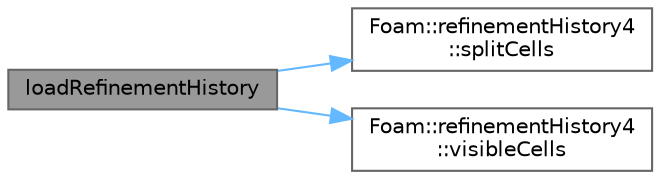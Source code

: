digraph "loadRefinementHistory"
{
 // LATEX_PDF_SIZE
  bgcolor="transparent";
  edge [fontname=Helvetica,fontsize=10,labelfontname=Helvetica,labelfontsize=10];
  node [fontname=Helvetica,fontsize=10,shape=box,height=0.2,width=0.4];
  rankdir="LR";
  Node1 [id="Node000001",label="loadRefinementHistory",height=0.2,width=0.4,color="gray40", fillcolor="grey60", style="filled", fontcolor="black",tooltip=" "];
  Node1 -> Node2 [id="edge1_Node000001_Node000002",color="steelblue1",style="solid",tooltip=" "];
  Node2 [id="Node000002",label="Foam::refinementHistory4\l::splitCells",height=0.2,width=0.4,color="grey40", fillcolor="white", style="filled",URL="$classFoam_1_1refinementHistory4.html#a564ba7a5f0d9e924b578e81e4fd7cbc6",tooltip=" "];
  Node1 -> Node3 [id="edge2_Node000001_Node000003",color="steelblue1",style="solid",tooltip=" "];
  Node3 [id="Node000003",label="Foam::refinementHistory4\l::visibleCells",height=0.2,width=0.4,color="grey40", fillcolor="white", style="filled",URL="$classFoam_1_1refinementHistory4.html#a98422c3dd4831979709d1f366959e822",tooltip=" "];
}
